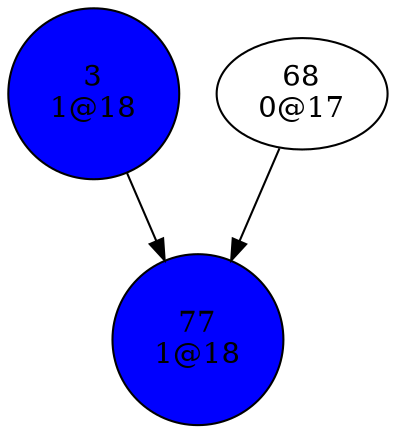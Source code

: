 digraph {
"3
1@18"->"77
1@18";
"68
0@17"->"77
1@18";
"3
1@18"[shape=circle, style=filled, fillcolor=blue];
"77
1@18"[shape=circle, style=filled, fillcolor=blue];
}